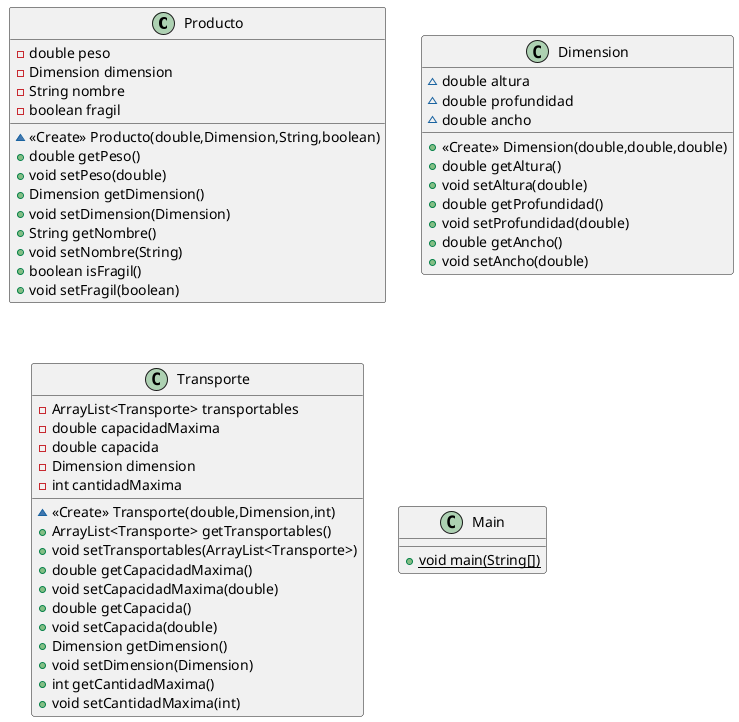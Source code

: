 @startuml
class Producto {
- double peso
- Dimension dimension
- String nombre
- boolean fragil
~ <<Create>> Producto(double,Dimension,String,boolean)
+ double getPeso()
+ void setPeso(double)
+ Dimension getDimension()
+ void setDimension(Dimension)
+ String getNombre()
+ void setNombre(String)
+ boolean isFragil()
+ void setFragil(boolean)
}
class Dimension {
~ double altura
~ double profundidad
~ double ancho
+ <<Create>> Dimension(double,double,double)
+ double getAltura()
+ void setAltura(double)
+ double getProfundidad()
+ void setProfundidad(double)
+ double getAncho()
+ void setAncho(double)
}
class Transporte {
- ArrayList<Transporte> transportables
- double capacidadMaxima
- double capacida
- Dimension dimension
- int cantidadMaxima
~ <<Create>> Transporte(double,Dimension,int)
+ ArrayList<Transporte> getTransportables()
+ void setTransportables(ArrayList<Transporte>)
+ double getCapacidadMaxima()
+ void setCapacidadMaxima(double)
+ double getCapacida()
+ void setCapacida(double)
+ Dimension getDimension()
+ void setDimension(Dimension)
+ int getCantidadMaxima()
+ void setCantidadMaxima(int)
}
class Main {
+ {static} void main(String[])
}
@enduml